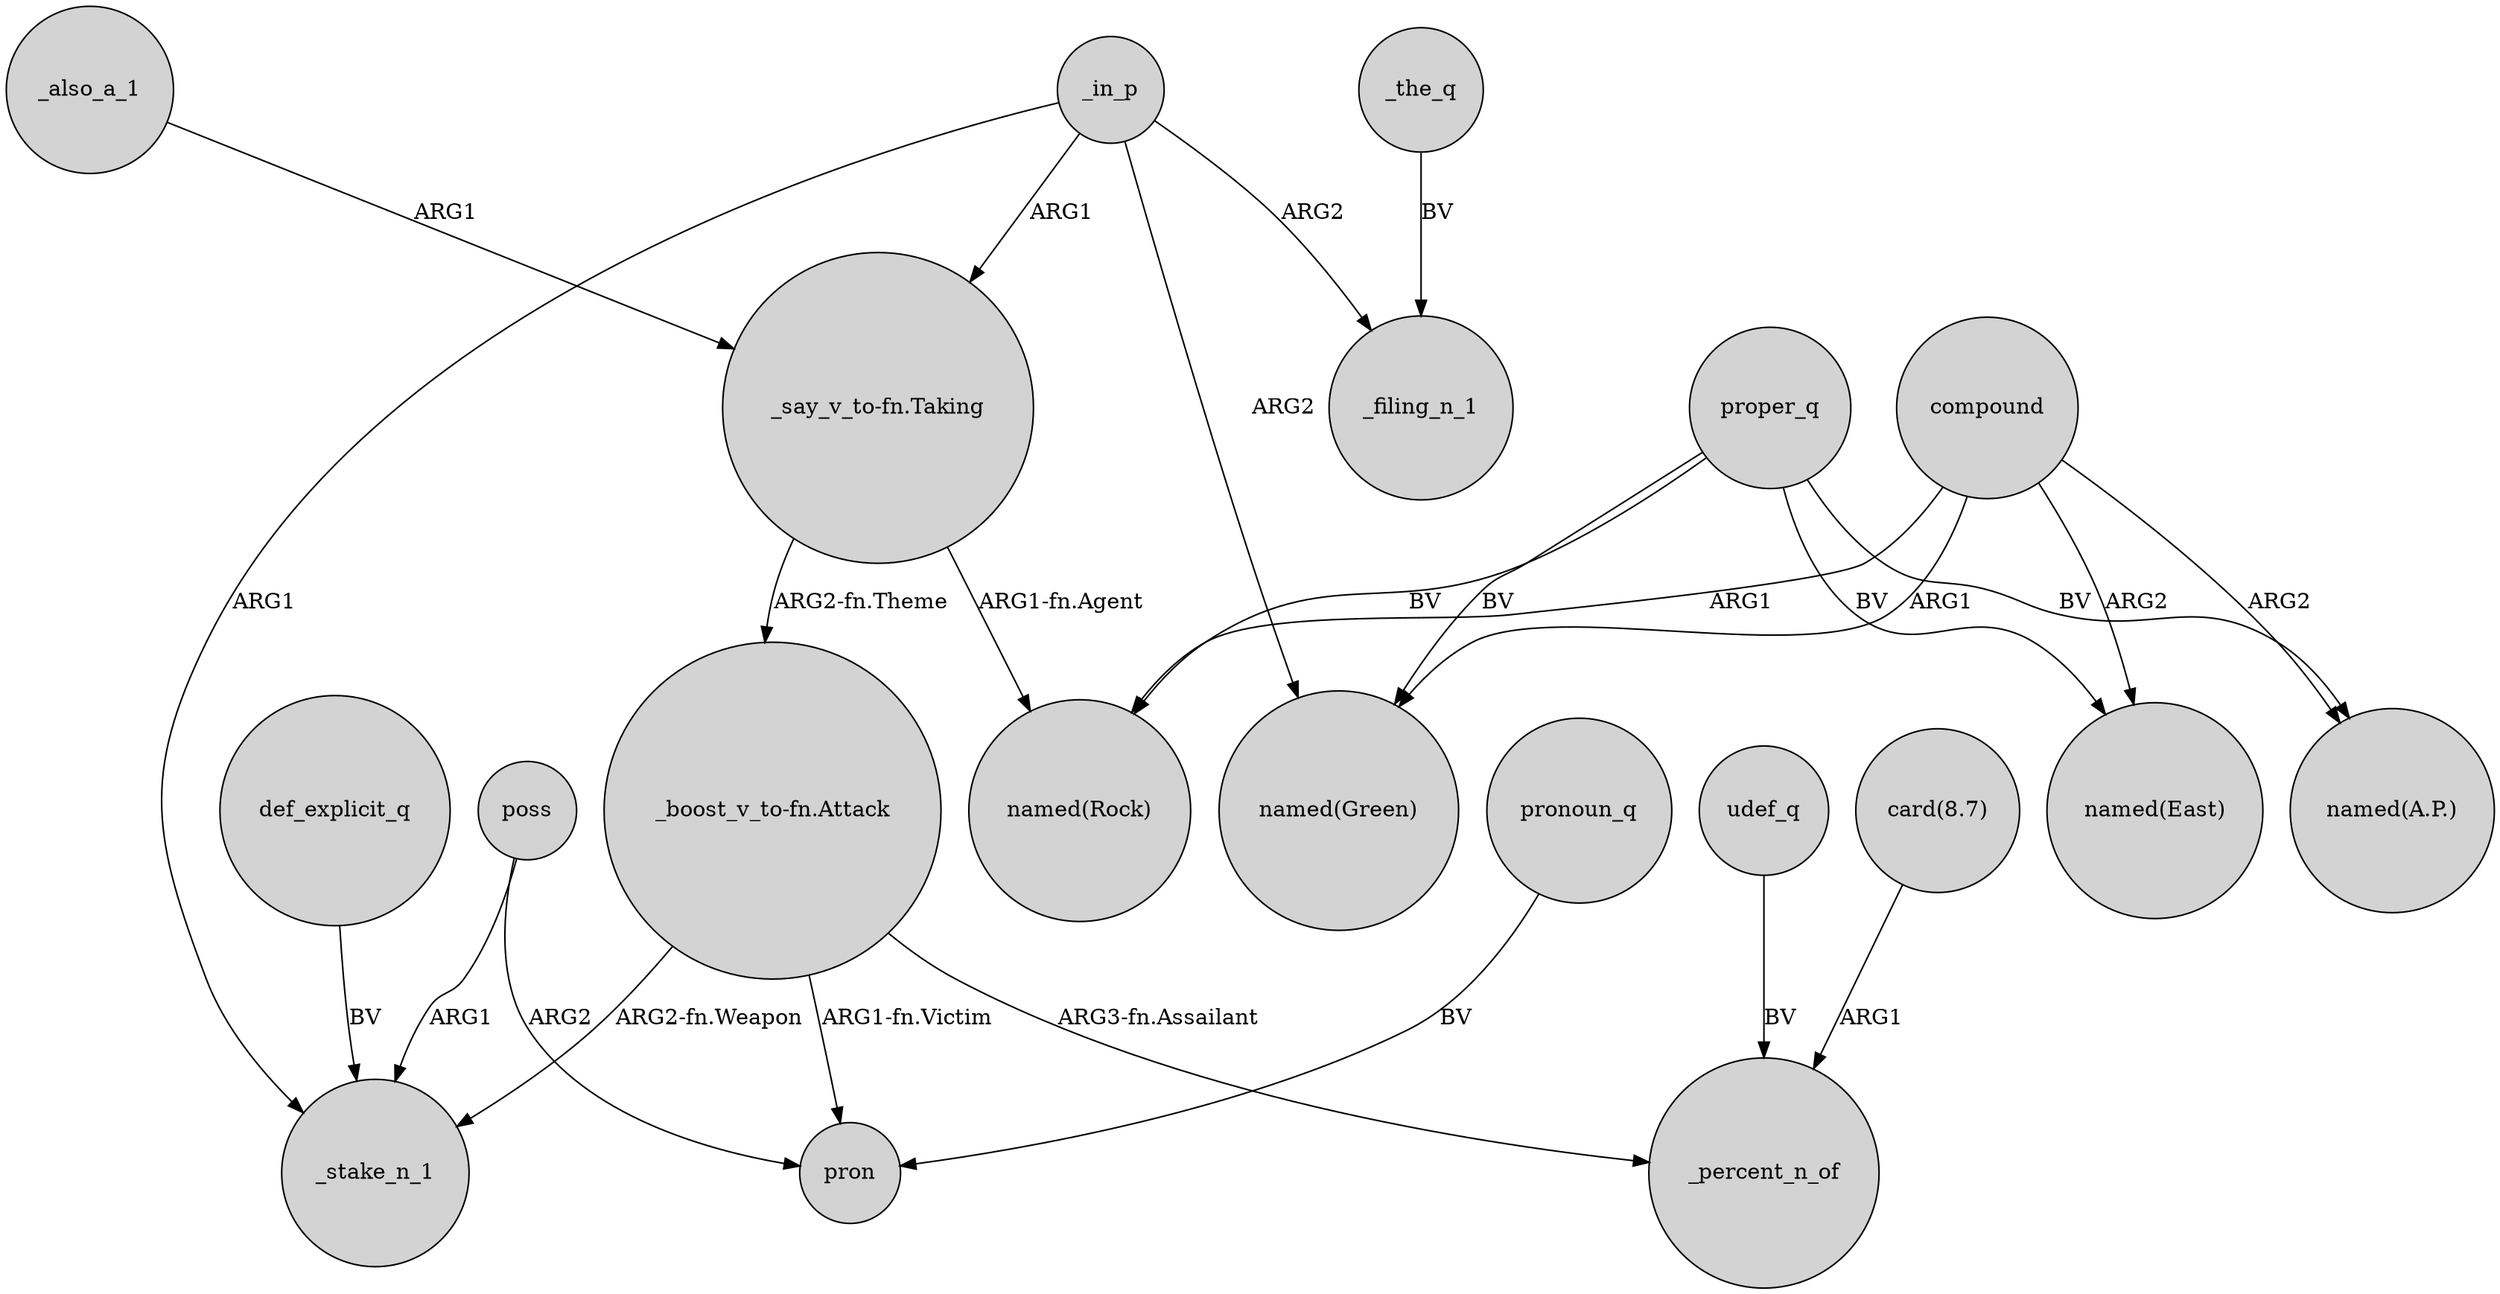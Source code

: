 digraph {
	node [shape=circle style=filled]
	_in_p -> "_say_v_to-fn.Taking" [label=ARG1]
	compound -> "named(East)" [label=ARG2]
	"_say_v_to-fn.Taking" -> "_boost_v_to-fn.Attack" [label="ARG2-fn.Theme"]
	_the_q -> _filing_n_1 [label=BV]
	proper_q -> "named(Rock)" [label=BV]
	proper_q -> "named(A.P.)" [label=BV]
	compound -> "named(A.P.)" [label=ARG2]
	proper_q -> "named(East)" [label=BV]
	"_say_v_to-fn.Taking" -> "named(Rock)" [label="ARG1-fn.Agent"]
	"_boost_v_to-fn.Attack" -> _stake_n_1 [label="ARG2-fn.Weapon"]
	pronoun_q -> pron [label=BV]
	compound -> "named(Green)" [label=ARG1]
	poss -> pron [label=ARG2]
	_also_a_1 -> "_say_v_to-fn.Taking" [label=ARG1]
	udef_q -> _percent_n_of [label=BV]
	def_explicit_q -> _stake_n_1 [label=BV]
	"_boost_v_to-fn.Attack" -> _percent_n_of [label="ARG3-fn.Assailant"]
	compound -> "named(Rock)" [label=ARG1]
	"_boost_v_to-fn.Attack" -> pron [label="ARG1-fn.Victim"]
	"card(8.7)" -> _percent_n_of [label=ARG1]
	_in_p -> _filing_n_1 [label=ARG2]
	proper_q -> "named(Green)" [label=BV]
	_in_p -> _stake_n_1 [label=ARG1]
	_in_p -> "named(Green)" [label=ARG2]
	poss -> _stake_n_1 [label=ARG1]
}
